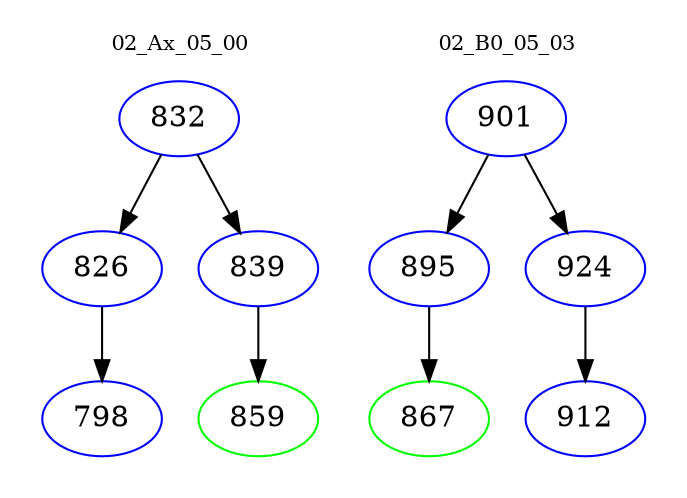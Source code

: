 digraph{
subgraph cluster_0 {
color = white
label = "02_Ax_05_00";
fontsize=10;
T0_832 [label="832", color="blue"]
T0_832 -> T0_826 [color="black"]
T0_826 [label="826", color="blue"]
T0_826 -> T0_798 [color="black"]
T0_798 [label="798", color="blue"]
T0_832 -> T0_839 [color="black"]
T0_839 [label="839", color="blue"]
T0_839 -> T0_859 [color="black"]
T0_859 [label="859", color="green"]
}
subgraph cluster_1 {
color = white
label = "02_B0_05_03";
fontsize=10;
T1_901 [label="901", color="blue"]
T1_901 -> T1_895 [color="black"]
T1_895 [label="895", color="blue"]
T1_895 -> T1_867 [color="black"]
T1_867 [label="867", color="green"]
T1_901 -> T1_924 [color="black"]
T1_924 [label="924", color="blue"]
T1_924 -> T1_912 [color="black"]
T1_912 [label="912", color="blue"]
}
}
